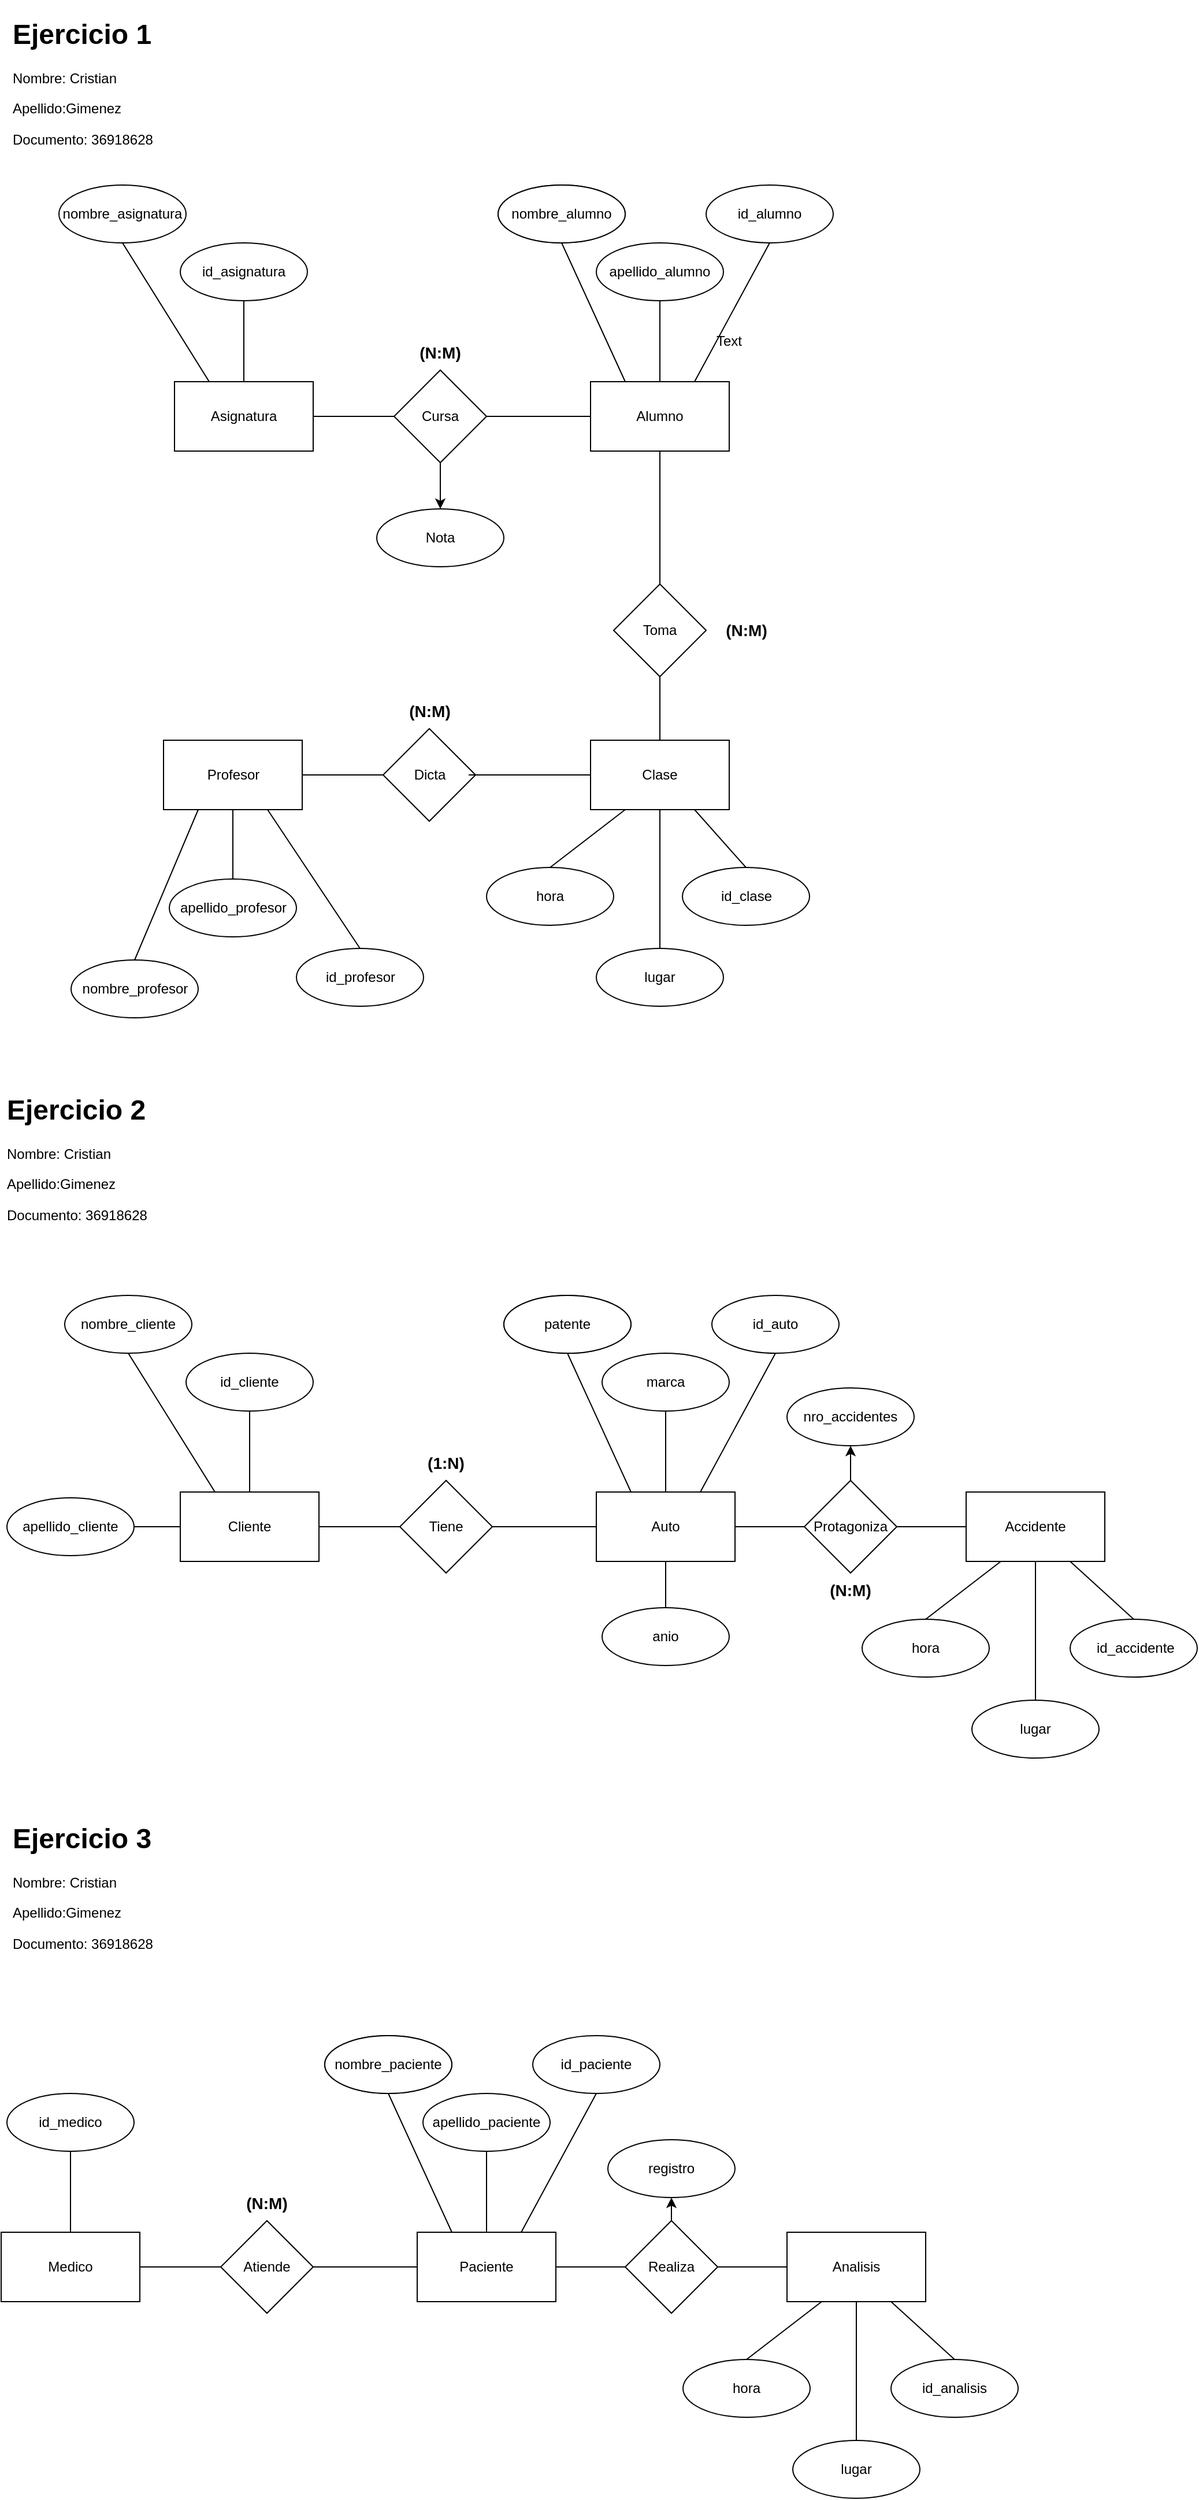 <mxfile version="21.1.4" type="github">
  <diagram name="Página-1" id="TJzIcAFvEYk6zx9Oy0v9">
    <mxGraphModel dx="1432" dy="1300" grid="1" gridSize="10" guides="1" tooltips="1" connect="1" arrows="1" fold="1" page="1" pageScale="1" pageWidth="827" pageHeight="1169" math="0" shadow="0">
      <root>
        <mxCell id="0" />
        <mxCell id="1" parent="0" />
        <mxCell id="DJL6w_0i-jA8CKH0Ls61-1" value="Profesor" style="rounded=0;whiteSpace=wrap;html=1;" vertex="1" parent="1">
          <mxGeometry x="140.5" y="640" width="120" height="60" as="geometry" />
        </mxCell>
        <mxCell id="DJL6w_0i-jA8CKH0Ls61-2" value="Asignatura" style="rounded=0;whiteSpace=wrap;html=1;" vertex="1" parent="1">
          <mxGeometry x="150" y="330" width="120" height="60" as="geometry" />
        </mxCell>
        <mxCell id="DJL6w_0i-jA8CKH0Ls61-3" value="Alumno" style="rounded=0;whiteSpace=wrap;html=1;" vertex="1" parent="1">
          <mxGeometry x="510" y="330" width="120" height="60" as="geometry" />
        </mxCell>
        <mxCell id="DJL6w_0i-jA8CKH0Ls61-5" value="Nota" style="ellipse;whiteSpace=wrap;html=1;" vertex="1" parent="1">
          <mxGeometry x="325" y="440" width="110" height="50" as="geometry" />
        </mxCell>
        <mxCell id="DJL6w_0i-jA8CKH0Ls61-6" value="Clase" style="rounded=0;whiteSpace=wrap;html=1;" vertex="1" parent="1">
          <mxGeometry x="510" y="640" width="120" height="60" as="geometry" />
        </mxCell>
        <mxCell id="DJL6w_0i-jA8CKH0Ls61-11" value="Dicta" style="rhombus;whiteSpace=wrap;html=1;" vertex="1" parent="1">
          <mxGeometry x="330.5" y="630" width="80" height="80" as="geometry" />
        </mxCell>
        <mxCell id="DJL6w_0i-jA8CKH0Ls61-13" value="hora" style="ellipse;whiteSpace=wrap;html=1;" vertex="1" parent="1">
          <mxGeometry x="420" y="750" width="110" height="50" as="geometry" />
        </mxCell>
        <mxCell id="DJL6w_0i-jA8CKH0Ls61-14" value="id_clase" style="ellipse;whiteSpace=wrap;html=1;" vertex="1" parent="1">
          <mxGeometry x="589.5" y="750" width="110" height="50" as="geometry" />
        </mxCell>
        <mxCell id="DJL6w_0i-jA8CKH0Ls61-15" value="lugar" style="ellipse;whiteSpace=wrap;html=1;" vertex="1" parent="1">
          <mxGeometry x="515" y="820" width="110" height="50" as="geometry" />
        </mxCell>
        <mxCell id="DJL6w_0i-jA8CKH0Ls61-17" value="" style="endArrow=none;html=1;rounded=0;entryX=0.25;entryY=1;entryDx=0;entryDy=0;exitX=0.5;exitY=0;exitDx=0;exitDy=0;" edge="1" parent="1" source="DJL6w_0i-jA8CKH0Ls61-13" target="DJL6w_0i-jA8CKH0Ls61-6">
          <mxGeometry width="50" height="50" relative="1" as="geometry">
            <mxPoint x="749.5" y="900.0" as="sourcePoint" />
            <mxPoint x="799.5" y="850" as="targetPoint" />
          </mxGeometry>
        </mxCell>
        <mxCell id="DJL6w_0i-jA8CKH0Ls61-18" value="" style="endArrow=none;html=1;rounded=0;entryX=0.75;entryY=1;entryDx=0;entryDy=0;exitX=0.5;exitY=0;exitDx=0;exitDy=0;" edge="1" parent="1" source="DJL6w_0i-jA8CKH0Ls61-14" target="DJL6w_0i-jA8CKH0Ls61-6">
          <mxGeometry width="50" height="50" relative="1" as="geometry">
            <mxPoint x="474.5" y="760" as="sourcePoint" />
            <mxPoint x="539.5" y="710" as="targetPoint" />
          </mxGeometry>
        </mxCell>
        <mxCell id="DJL6w_0i-jA8CKH0Ls61-19" value="" style="endArrow=none;html=1;rounded=0;entryX=0.5;entryY=1;entryDx=0;entryDy=0;" edge="1" parent="1" source="DJL6w_0i-jA8CKH0Ls61-15" target="DJL6w_0i-jA8CKH0Ls61-6">
          <mxGeometry width="50" height="50" relative="1" as="geometry">
            <mxPoint x="654.5" y="760" as="sourcePoint" />
            <mxPoint x="599.5" y="710" as="targetPoint" />
          </mxGeometry>
        </mxCell>
        <mxCell id="DJL6w_0i-jA8CKH0Ls61-23" value="id_asignatura" style="ellipse;whiteSpace=wrap;html=1;" vertex="1" parent="1">
          <mxGeometry x="155" y="210" width="110" height="50" as="geometry" />
        </mxCell>
        <mxCell id="DJL6w_0i-jA8CKH0Ls61-25" value="" style="endArrow=none;html=1;rounded=0;entryX=0.5;entryY=1;entryDx=0;entryDy=0;" edge="1" parent="1" source="DJL6w_0i-jA8CKH0Ls61-2" target="DJL6w_0i-jA8CKH0Ls61-23">
          <mxGeometry width="50" height="50" relative="1" as="geometry">
            <mxPoint x="400" y="800" as="sourcePoint" />
            <mxPoint x="450" y="750" as="targetPoint" />
          </mxGeometry>
        </mxCell>
        <mxCell id="DJL6w_0i-jA8CKH0Ls61-126" style="edgeStyle=orthogonalEdgeStyle;rounded=0;orthogonalLoop=1;jettySize=auto;html=1;exitX=0.5;exitY=1;exitDx=0;exitDy=0;" edge="1" parent="1" source="DJL6w_0i-jA8CKH0Ls61-30" target="DJL6w_0i-jA8CKH0Ls61-5">
          <mxGeometry relative="1" as="geometry" />
        </mxCell>
        <mxCell id="DJL6w_0i-jA8CKH0Ls61-30" value="Cursa" style="rhombus;whiteSpace=wrap;html=1;" vertex="1" parent="1">
          <mxGeometry x="340" y="320" width="80" height="80" as="geometry" />
        </mxCell>
        <mxCell id="DJL6w_0i-jA8CKH0Ls61-31" value="" style="endArrow=none;html=1;rounded=0;entryX=0;entryY=0.5;entryDx=0;entryDy=0;exitX=1;exitY=0.5;exitDx=0;exitDy=0;" edge="1" parent="1" target="DJL6w_0i-jA8CKH0Ls61-30" source="DJL6w_0i-jA8CKH0Ls61-2">
          <mxGeometry width="50" height="50" relative="1" as="geometry">
            <mxPoint x="380" y="445" as="sourcePoint" />
            <mxPoint x="330" y="485" as="targetPoint" />
          </mxGeometry>
        </mxCell>
        <mxCell id="DJL6w_0i-jA8CKH0Ls61-32" value="" style="endArrow=none;html=1;rounded=0;entryX=0;entryY=0.5;entryDx=0;entryDy=0;exitX=1;exitY=0.5;exitDx=0;exitDy=0;" edge="1" parent="1" source="DJL6w_0i-jA8CKH0Ls61-30" target="DJL6w_0i-jA8CKH0Ls61-3">
          <mxGeometry width="50" height="50" relative="1" as="geometry">
            <mxPoint x="390" y="455" as="sourcePoint" />
            <mxPoint x="380" y="275" as="targetPoint" />
          </mxGeometry>
        </mxCell>
        <mxCell id="DJL6w_0i-jA8CKH0Ls61-33" value="nombre_alumno" style="ellipse;whiteSpace=wrap;html=1;" vertex="1" parent="1">
          <mxGeometry x="430" y="160" width="110" height="50" as="geometry" />
        </mxCell>
        <mxCell id="DJL6w_0i-jA8CKH0Ls61-34" value="id_alumno" style="ellipse;whiteSpace=wrap;html=1;" vertex="1" parent="1">
          <mxGeometry x="610" y="160" width="110" height="50" as="geometry" />
        </mxCell>
        <mxCell id="DJL6w_0i-jA8CKH0Ls61-35" value="apellido_alumno" style="ellipse;whiteSpace=wrap;html=1;" vertex="1" parent="1">
          <mxGeometry x="515" y="210" width="110" height="50" as="geometry" />
        </mxCell>
        <mxCell id="DJL6w_0i-jA8CKH0Ls61-36" value="" style="endArrow=none;html=1;rounded=0;entryX=0.25;entryY=0;entryDx=0;entryDy=0;exitX=0.5;exitY=1;exitDx=0;exitDy=0;" edge="1" parent="1" source="DJL6w_0i-jA8CKH0Ls61-33" target="DJL6w_0i-jA8CKH0Ls61-3">
          <mxGeometry width="50" height="50" relative="1" as="geometry">
            <mxPoint x="820" y="260" as="sourcePoint" />
            <mxPoint x="600" y="60" as="targetPoint" />
          </mxGeometry>
        </mxCell>
        <mxCell id="DJL6w_0i-jA8CKH0Ls61-37" value="" style="endArrow=none;html=1;rounded=0;entryX=0.75;entryY=0;entryDx=0;entryDy=0;exitX=0.5;exitY=1;exitDx=0;exitDy=0;" edge="1" parent="1" source="DJL6w_0i-jA8CKH0Ls61-34" target="DJL6w_0i-jA8CKH0Ls61-3">
          <mxGeometry width="50" height="50" relative="1" as="geometry">
            <mxPoint x="545" y="120" as="sourcePoint" />
            <mxPoint x="660" y="60" as="targetPoint" />
          </mxGeometry>
        </mxCell>
        <mxCell id="DJL6w_0i-jA8CKH0Ls61-38" value="" style="endArrow=none;html=1;rounded=0;entryX=0.5;entryY=0;entryDx=0;entryDy=0;exitX=0.5;exitY=1;exitDx=0;exitDy=0;" edge="1" parent="1" source="DJL6w_0i-jA8CKH0Ls61-35" target="DJL6w_0i-jA8CKH0Ls61-3">
          <mxGeometry width="50" height="50" relative="1" as="geometry">
            <mxPoint x="725" y="120" as="sourcePoint" />
            <mxPoint x="630" y="60" as="targetPoint" />
          </mxGeometry>
        </mxCell>
        <mxCell id="DJL6w_0i-jA8CKH0Ls61-39" value="nombre_profesor" style="ellipse;whiteSpace=wrap;html=1;" vertex="1" parent="1">
          <mxGeometry x="60.5" y="830" width="110" height="50" as="geometry" />
        </mxCell>
        <mxCell id="DJL6w_0i-jA8CKH0Ls61-40" value="id_profesor" style="ellipse;whiteSpace=wrap;html=1;" vertex="1" parent="1">
          <mxGeometry x="255.5" y="820" width="110" height="50" as="geometry" />
        </mxCell>
        <mxCell id="DJL6w_0i-jA8CKH0Ls61-41" value="apellido_profesor" style="ellipse;whiteSpace=wrap;html=1;" vertex="1" parent="1">
          <mxGeometry x="145.5" y="760" width="110" height="50" as="geometry" />
        </mxCell>
        <mxCell id="DJL6w_0i-jA8CKH0Ls61-42" value="" style="endArrow=none;html=1;rounded=0;entryX=0.25;entryY=1;entryDx=0;entryDy=0;exitX=0.5;exitY=0;exitDx=0;exitDy=0;" edge="1" parent="1" source="DJL6w_0i-jA8CKH0Ls61-39" target="DJL6w_0i-jA8CKH0Ls61-1">
          <mxGeometry width="50" height="50" relative="1" as="geometry">
            <mxPoint x="455.5" y="850" as="sourcePoint" />
            <mxPoint x="175.5" y="920.0" as="targetPoint" />
          </mxGeometry>
        </mxCell>
        <mxCell id="DJL6w_0i-jA8CKH0Ls61-43" value="" style="endArrow=none;html=1;rounded=0;entryX=0.75;entryY=1;entryDx=0;entryDy=0;exitX=0.5;exitY=0;exitDx=0;exitDy=0;" edge="1" parent="1" source="DJL6w_0i-jA8CKH0Ls61-40" target="DJL6w_0i-jA8CKH0Ls61-1">
          <mxGeometry width="50" height="50" relative="1" as="geometry">
            <mxPoint x="295.5" y="830" as="sourcePoint" />
            <mxPoint x="235.5" y="920.0" as="targetPoint" />
          </mxGeometry>
        </mxCell>
        <mxCell id="DJL6w_0i-jA8CKH0Ls61-44" value="" style="endArrow=none;html=1;rounded=0;entryX=0.5;entryY=1;entryDx=0;entryDy=0;exitX=0.5;exitY=0;exitDx=0;exitDy=0;" edge="1" parent="1" source="DJL6w_0i-jA8CKH0Ls61-41" target="DJL6w_0i-jA8CKH0Ls61-1">
          <mxGeometry width="50" height="50" relative="1" as="geometry">
            <mxPoint x="205.5" y="780" as="sourcePoint" />
            <mxPoint x="205.5" y="920.0" as="targetPoint" />
          </mxGeometry>
        </mxCell>
        <mxCell id="DJL6w_0i-jA8CKH0Ls61-45" value="nombre_alumno" style="ellipse;whiteSpace=wrap;html=1;" vertex="1" parent="1">
          <mxGeometry x="430" y="160" width="110" height="50" as="geometry" />
        </mxCell>
        <mxCell id="DJL6w_0i-jA8CKH0Ls61-46" value="" style="endArrow=none;html=1;rounded=0;entryX=0.25;entryY=0;entryDx=0;entryDy=0;exitX=0.5;exitY=1;exitDx=0;exitDy=0;" edge="1" parent="1" target="DJL6w_0i-jA8CKH0Ls61-2">
          <mxGeometry width="50" height="50" relative="1" as="geometry">
            <mxPoint x="105" y="210" as="sourcePoint" />
            <mxPoint x="170" y="330" as="targetPoint" />
          </mxGeometry>
        </mxCell>
        <mxCell id="DJL6w_0i-jA8CKH0Ls61-47" value="nombre_asignatura" style="ellipse;whiteSpace=wrap;html=1;" vertex="1" parent="1">
          <mxGeometry x="50" y="160" width="110" height="50" as="geometry" />
        </mxCell>
        <mxCell id="DJL6w_0i-jA8CKH0Ls61-48" value="Toma" style="rhombus;whiteSpace=wrap;html=1;" vertex="1" parent="1">
          <mxGeometry x="530" y="505" width="80" height="80" as="geometry" />
        </mxCell>
        <mxCell id="DJL6w_0i-jA8CKH0Ls61-54" value="Cliente" style="rounded=0;whiteSpace=wrap;html=1;" vertex="1" parent="1">
          <mxGeometry x="155" y="1290" width="120" height="60" as="geometry" />
        </mxCell>
        <mxCell id="DJL6w_0i-jA8CKH0Ls61-55" value="Auto" style="rounded=0;whiteSpace=wrap;html=1;" vertex="1" parent="1">
          <mxGeometry x="515" y="1290" width="120" height="60" as="geometry" />
        </mxCell>
        <mxCell id="DJL6w_0i-jA8CKH0Ls61-58" value="Accidente" style="rounded=0;whiteSpace=wrap;html=1;" vertex="1" parent="1">
          <mxGeometry x="835" y="1290" width="120" height="60" as="geometry" />
        </mxCell>
        <mxCell id="DJL6w_0i-jA8CKH0Ls61-60" value="hora" style="ellipse;whiteSpace=wrap;html=1;" vertex="1" parent="1">
          <mxGeometry x="745" y="1400" width="110" height="50" as="geometry" />
        </mxCell>
        <mxCell id="DJL6w_0i-jA8CKH0Ls61-61" value="&amp;nbsp;id_accidente" style="ellipse;whiteSpace=wrap;html=1;" vertex="1" parent="1">
          <mxGeometry x="925" y="1400" width="110" height="50" as="geometry" />
        </mxCell>
        <mxCell id="DJL6w_0i-jA8CKH0Ls61-62" value="lugar" style="ellipse;whiteSpace=wrap;html=1;" vertex="1" parent="1">
          <mxGeometry x="840" y="1470" width="110" height="50" as="geometry" />
        </mxCell>
        <mxCell id="DJL6w_0i-jA8CKH0Ls61-63" value="" style="endArrow=none;html=1;rounded=0;entryX=0.25;entryY=1;entryDx=0;entryDy=0;exitX=0.5;exitY=0;exitDx=0;exitDy=0;" edge="1" parent="1" source="DJL6w_0i-jA8CKH0Ls61-60" target="DJL6w_0i-jA8CKH0Ls61-58">
          <mxGeometry width="50" height="50" relative="1" as="geometry">
            <mxPoint x="1085" y="1550" as="sourcePoint" />
            <mxPoint x="1135" y="1500" as="targetPoint" />
          </mxGeometry>
        </mxCell>
        <mxCell id="DJL6w_0i-jA8CKH0Ls61-64" value="" style="endArrow=none;html=1;rounded=0;entryX=0.75;entryY=1;entryDx=0;entryDy=0;exitX=0.5;exitY=0;exitDx=0;exitDy=0;" edge="1" parent="1" source="DJL6w_0i-jA8CKH0Ls61-61" target="DJL6w_0i-jA8CKH0Ls61-58">
          <mxGeometry width="50" height="50" relative="1" as="geometry">
            <mxPoint x="810" y="1410" as="sourcePoint" />
            <mxPoint x="875" y="1360" as="targetPoint" />
          </mxGeometry>
        </mxCell>
        <mxCell id="DJL6w_0i-jA8CKH0Ls61-65" value="" style="endArrow=none;html=1;rounded=0;entryX=0.5;entryY=1;entryDx=0;entryDy=0;" edge="1" parent="1" source="DJL6w_0i-jA8CKH0Ls61-62" target="DJL6w_0i-jA8CKH0Ls61-58">
          <mxGeometry width="50" height="50" relative="1" as="geometry">
            <mxPoint x="990" y="1410" as="sourcePoint" />
            <mxPoint x="935" y="1360" as="targetPoint" />
          </mxGeometry>
        </mxCell>
        <mxCell id="DJL6w_0i-jA8CKH0Ls61-66" value="id_cliente" style="ellipse;whiteSpace=wrap;html=1;" vertex="1" parent="1">
          <mxGeometry x="160" y="1170" width="110" height="50" as="geometry" />
        </mxCell>
        <mxCell id="DJL6w_0i-jA8CKH0Ls61-67" value="" style="endArrow=none;html=1;rounded=0;entryX=0.5;entryY=1;entryDx=0;entryDy=0;" edge="1" parent="1" source="DJL6w_0i-jA8CKH0Ls61-54" target="DJL6w_0i-jA8CKH0Ls61-66">
          <mxGeometry width="50" height="50" relative="1" as="geometry">
            <mxPoint x="405" y="1760" as="sourcePoint" />
            <mxPoint x="455" y="1710" as="targetPoint" />
          </mxGeometry>
        </mxCell>
        <mxCell id="DJL6w_0i-jA8CKH0Ls61-70" value="Tiene" style="rhombus;whiteSpace=wrap;html=1;" vertex="1" parent="1">
          <mxGeometry x="345" y="1280" width="80" height="80" as="geometry" />
        </mxCell>
        <mxCell id="DJL6w_0i-jA8CKH0Ls61-71" value="" style="endArrow=none;html=1;rounded=0;entryX=0;entryY=0.5;entryDx=0;entryDy=0;exitX=1;exitY=0.5;exitDx=0;exitDy=0;" edge="1" parent="1" source="DJL6w_0i-jA8CKH0Ls61-54" target="DJL6w_0i-jA8CKH0Ls61-70">
          <mxGeometry width="50" height="50" relative="1" as="geometry">
            <mxPoint x="385" y="1405" as="sourcePoint" />
            <mxPoint x="335" y="1445" as="targetPoint" />
          </mxGeometry>
        </mxCell>
        <mxCell id="DJL6w_0i-jA8CKH0Ls61-72" value="" style="endArrow=none;html=1;rounded=0;entryX=0;entryY=0.5;entryDx=0;entryDy=0;exitX=1;exitY=0.5;exitDx=0;exitDy=0;" edge="1" parent="1" source="DJL6w_0i-jA8CKH0Ls61-70" target="DJL6w_0i-jA8CKH0Ls61-55">
          <mxGeometry width="50" height="50" relative="1" as="geometry">
            <mxPoint x="395" y="1415" as="sourcePoint" />
            <mxPoint x="385" y="1235" as="targetPoint" />
          </mxGeometry>
        </mxCell>
        <mxCell id="DJL6w_0i-jA8CKH0Ls61-73" value="nombre_alumno" style="ellipse;whiteSpace=wrap;html=1;" vertex="1" parent="1">
          <mxGeometry x="435" y="1120" width="110" height="50" as="geometry" />
        </mxCell>
        <mxCell id="DJL6w_0i-jA8CKH0Ls61-74" value="id_auto" style="ellipse;whiteSpace=wrap;html=1;" vertex="1" parent="1">
          <mxGeometry x="615" y="1120" width="110" height="50" as="geometry" />
        </mxCell>
        <mxCell id="DJL6w_0i-jA8CKH0Ls61-75" value="marca" style="ellipse;whiteSpace=wrap;html=1;" vertex="1" parent="1">
          <mxGeometry x="520" y="1170" width="110" height="50" as="geometry" />
        </mxCell>
        <mxCell id="DJL6w_0i-jA8CKH0Ls61-76" value="" style="endArrow=none;html=1;rounded=0;entryX=0.25;entryY=0;entryDx=0;entryDy=0;exitX=0.5;exitY=1;exitDx=0;exitDy=0;" edge="1" parent="1" source="DJL6w_0i-jA8CKH0Ls61-73" target="DJL6w_0i-jA8CKH0Ls61-55">
          <mxGeometry width="50" height="50" relative="1" as="geometry">
            <mxPoint x="825" y="1220" as="sourcePoint" />
            <mxPoint x="605" y="1020" as="targetPoint" />
          </mxGeometry>
        </mxCell>
        <mxCell id="DJL6w_0i-jA8CKH0Ls61-77" value="" style="endArrow=none;html=1;rounded=0;entryX=0.75;entryY=0;entryDx=0;entryDy=0;exitX=0.5;exitY=1;exitDx=0;exitDy=0;" edge="1" parent="1" source="DJL6w_0i-jA8CKH0Ls61-74" target="DJL6w_0i-jA8CKH0Ls61-55">
          <mxGeometry width="50" height="50" relative="1" as="geometry">
            <mxPoint x="550" y="1080" as="sourcePoint" />
            <mxPoint x="665" y="1020" as="targetPoint" />
          </mxGeometry>
        </mxCell>
        <mxCell id="DJL6w_0i-jA8CKH0Ls61-78" value="" style="endArrow=none;html=1;rounded=0;entryX=0.5;entryY=0;entryDx=0;entryDy=0;exitX=0.5;exitY=1;exitDx=0;exitDy=0;" edge="1" parent="1" source="DJL6w_0i-jA8CKH0Ls61-75" target="DJL6w_0i-jA8CKH0Ls61-55">
          <mxGeometry width="50" height="50" relative="1" as="geometry">
            <mxPoint x="730" y="1080" as="sourcePoint" />
            <mxPoint x="635" y="1020" as="targetPoint" />
          </mxGeometry>
        </mxCell>
        <mxCell id="DJL6w_0i-jA8CKH0Ls61-84" value="patente" style="ellipse;whiteSpace=wrap;html=1;" vertex="1" parent="1">
          <mxGeometry x="435" y="1120" width="110" height="50" as="geometry" />
        </mxCell>
        <mxCell id="DJL6w_0i-jA8CKH0Ls61-85" value="" style="endArrow=none;html=1;rounded=0;entryX=0.25;entryY=0;entryDx=0;entryDy=0;exitX=0.5;exitY=1;exitDx=0;exitDy=0;" edge="1" parent="1" target="DJL6w_0i-jA8CKH0Ls61-54">
          <mxGeometry width="50" height="50" relative="1" as="geometry">
            <mxPoint x="110" y="1170" as="sourcePoint" />
            <mxPoint x="175" y="1290" as="targetPoint" />
          </mxGeometry>
        </mxCell>
        <mxCell id="DJL6w_0i-jA8CKH0Ls61-86" value="nombre_cliente" style="ellipse;whiteSpace=wrap;html=1;" vertex="1" parent="1">
          <mxGeometry x="55" y="1120" width="110" height="50" as="geometry" />
        </mxCell>
        <mxCell id="DJL6w_0i-jA8CKH0Ls61-130" style="edgeStyle=orthogonalEdgeStyle;rounded=0;orthogonalLoop=1;jettySize=auto;html=1;exitX=0.5;exitY=0;exitDx=0;exitDy=0;entryX=0.5;entryY=1;entryDx=0;entryDy=0;" edge="1" parent="1" source="DJL6w_0i-jA8CKH0Ls61-87" target="DJL6w_0i-jA8CKH0Ls61-127">
          <mxGeometry relative="1" as="geometry" />
        </mxCell>
        <mxCell id="DJL6w_0i-jA8CKH0Ls61-87" value="Protagoniza" style="rhombus;whiteSpace=wrap;html=1;" vertex="1" parent="1">
          <mxGeometry x="695" y="1280" width="80" height="80" as="geometry" />
        </mxCell>
        <mxCell id="DJL6w_0i-jA8CKH0Ls61-88" value="" style="endArrow=none;html=1;rounded=0;entryX=0;entryY=0.5;entryDx=0;entryDy=0;exitX=1;exitY=0.5;exitDx=0;exitDy=0;" edge="1" parent="1" source="DJL6w_0i-jA8CKH0Ls61-55" target="DJL6w_0i-jA8CKH0Ls61-87">
          <mxGeometry width="50" height="50" relative="1" as="geometry">
            <mxPoint x="220.74" y="1350" as="sourcePoint" />
            <mxPoint x="45" y="1360.42" as="targetPoint" />
          </mxGeometry>
        </mxCell>
        <mxCell id="DJL6w_0i-jA8CKH0Ls61-89" value="" style="endArrow=none;html=1;rounded=0;entryX=1;entryY=0.5;entryDx=0;entryDy=0;exitX=0;exitY=0.5;exitDx=0;exitDy=0;" edge="1" parent="1" source="DJL6w_0i-jA8CKH0Ls61-58" target="DJL6w_0i-jA8CKH0Ls61-87">
          <mxGeometry width="50" height="50" relative="1" as="geometry">
            <mxPoint x="1185" y="1510" as="sourcePoint" />
            <mxPoint x="845.0" y="1370.42" as="targetPoint" />
          </mxGeometry>
        </mxCell>
        <mxCell id="DJL6w_0i-jA8CKH0Ls61-91" value="Medico" style="rounded=0;whiteSpace=wrap;html=1;" vertex="1" parent="1">
          <mxGeometry y="1930" width="120" height="60" as="geometry" />
        </mxCell>
        <mxCell id="DJL6w_0i-jA8CKH0Ls61-92" value="Paciente" style="rounded=0;whiteSpace=wrap;html=1;" vertex="1" parent="1">
          <mxGeometry x="360" y="1930" width="120" height="60" as="geometry" />
        </mxCell>
        <mxCell id="DJL6w_0i-jA8CKH0Ls61-95" value="Analisis" style="rounded=0;whiteSpace=wrap;html=1;" vertex="1" parent="1">
          <mxGeometry x="680" y="1930" width="120" height="60" as="geometry" />
        </mxCell>
        <mxCell id="DJL6w_0i-jA8CKH0Ls61-97" value="hora" style="ellipse;whiteSpace=wrap;html=1;" vertex="1" parent="1">
          <mxGeometry x="590" y="2040" width="110" height="50" as="geometry" />
        </mxCell>
        <mxCell id="DJL6w_0i-jA8CKH0Ls61-98" value="id_analisis" style="ellipse;whiteSpace=wrap;html=1;" vertex="1" parent="1">
          <mxGeometry x="770" y="2040" width="110" height="50" as="geometry" />
        </mxCell>
        <mxCell id="DJL6w_0i-jA8CKH0Ls61-99" value="lugar" style="ellipse;whiteSpace=wrap;html=1;" vertex="1" parent="1">
          <mxGeometry x="685" y="2110" width="110" height="50" as="geometry" />
        </mxCell>
        <mxCell id="DJL6w_0i-jA8CKH0Ls61-100" value="" style="endArrow=none;html=1;rounded=0;entryX=0.25;entryY=1;entryDx=0;entryDy=0;exitX=0.5;exitY=0;exitDx=0;exitDy=0;" edge="1" parent="1" source="DJL6w_0i-jA8CKH0Ls61-97" target="DJL6w_0i-jA8CKH0Ls61-95">
          <mxGeometry width="50" height="50" relative="1" as="geometry">
            <mxPoint x="930" y="2190" as="sourcePoint" />
            <mxPoint x="980" y="2140" as="targetPoint" />
          </mxGeometry>
        </mxCell>
        <mxCell id="DJL6w_0i-jA8CKH0Ls61-101" value="" style="endArrow=none;html=1;rounded=0;entryX=0.75;entryY=1;entryDx=0;entryDy=0;exitX=0.5;exitY=0;exitDx=0;exitDy=0;" edge="1" parent="1" source="DJL6w_0i-jA8CKH0Ls61-98" target="DJL6w_0i-jA8CKH0Ls61-95">
          <mxGeometry width="50" height="50" relative="1" as="geometry">
            <mxPoint x="655" y="2050" as="sourcePoint" />
            <mxPoint x="720" y="2000" as="targetPoint" />
          </mxGeometry>
        </mxCell>
        <mxCell id="DJL6w_0i-jA8CKH0Ls61-102" value="" style="endArrow=none;html=1;rounded=0;entryX=0.5;entryY=1;entryDx=0;entryDy=0;" edge="1" parent="1" source="DJL6w_0i-jA8CKH0Ls61-99" target="DJL6w_0i-jA8CKH0Ls61-95">
          <mxGeometry width="50" height="50" relative="1" as="geometry">
            <mxPoint x="835" y="2050" as="sourcePoint" />
            <mxPoint x="780" y="2000" as="targetPoint" />
          </mxGeometry>
        </mxCell>
        <mxCell id="DJL6w_0i-jA8CKH0Ls61-103" value="id_medico" style="ellipse;whiteSpace=wrap;html=1;" vertex="1" parent="1">
          <mxGeometry x="5" y="1810" width="110" height="50" as="geometry" />
        </mxCell>
        <mxCell id="DJL6w_0i-jA8CKH0Ls61-104" value="" style="endArrow=none;html=1;rounded=0;entryX=0.5;entryY=1;entryDx=0;entryDy=0;" edge="1" parent="1" source="DJL6w_0i-jA8CKH0Ls61-91" target="DJL6w_0i-jA8CKH0Ls61-103">
          <mxGeometry width="50" height="50" relative="1" as="geometry">
            <mxPoint x="250" y="2400" as="sourcePoint" />
            <mxPoint x="300" y="2350" as="targetPoint" />
          </mxGeometry>
        </mxCell>
        <mxCell id="DJL6w_0i-jA8CKH0Ls61-107" value="Atiende" style="rhombus;whiteSpace=wrap;html=1;" vertex="1" parent="1">
          <mxGeometry x="190" y="1920" width="80" height="80" as="geometry" />
        </mxCell>
        <mxCell id="DJL6w_0i-jA8CKH0Ls61-108" value="" style="endArrow=none;html=1;rounded=0;entryX=0;entryY=0.5;entryDx=0;entryDy=0;exitX=1;exitY=0.5;exitDx=0;exitDy=0;" edge="1" parent="1" source="DJL6w_0i-jA8CKH0Ls61-91" target="DJL6w_0i-jA8CKH0Ls61-107">
          <mxGeometry width="50" height="50" relative="1" as="geometry">
            <mxPoint x="230" y="2045" as="sourcePoint" />
            <mxPoint x="180" y="2085" as="targetPoint" />
          </mxGeometry>
        </mxCell>
        <mxCell id="DJL6w_0i-jA8CKH0Ls61-109" value="" style="endArrow=none;html=1;rounded=0;entryX=0;entryY=0.5;entryDx=0;entryDy=0;exitX=1;exitY=0.5;exitDx=0;exitDy=0;" edge="1" parent="1" source="DJL6w_0i-jA8CKH0Ls61-107" target="DJL6w_0i-jA8CKH0Ls61-92">
          <mxGeometry width="50" height="50" relative="1" as="geometry">
            <mxPoint x="240" y="2055" as="sourcePoint" />
            <mxPoint x="230" y="1875" as="targetPoint" />
          </mxGeometry>
        </mxCell>
        <mxCell id="DJL6w_0i-jA8CKH0Ls61-110" value="nombre_alumno" style="ellipse;whiteSpace=wrap;html=1;" vertex="1" parent="1">
          <mxGeometry x="280" y="1760" width="110" height="50" as="geometry" />
        </mxCell>
        <mxCell id="DJL6w_0i-jA8CKH0Ls61-111" value="id_paciente" style="ellipse;whiteSpace=wrap;html=1;" vertex="1" parent="1">
          <mxGeometry x="460" y="1760" width="110" height="50" as="geometry" />
        </mxCell>
        <mxCell id="DJL6w_0i-jA8CKH0Ls61-112" value="apellido_paciente" style="ellipse;whiteSpace=wrap;html=1;" vertex="1" parent="1">
          <mxGeometry x="365" y="1810" width="110" height="50" as="geometry" />
        </mxCell>
        <mxCell id="DJL6w_0i-jA8CKH0Ls61-113" value="" style="endArrow=none;html=1;rounded=0;entryX=0.25;entryY=0;entryDx=0;entryDy=0;exitX=0.5;exitY=1;exitDx=0;exitDy=0;" edge="1" parent="1" source="DJL6w_0i-jA8CKH0Ls61-110" target="DJL6w_0i-jA8CKH0Ls61-92">
          <mxGeometry width="50" height="50" relative="1" as="geometry">
            <mxPoint x="670" y="1860" as="sourcePoint" />
            <mxPoint x="450" y="1660" as="targetPoint" />
          </mxGeometry>
        </mxCell>
        <mxCell id="DJL6w_0i-jA8CKH0Ls61-114" value="" style="endArrow=none;html=1;rounded=0;entryX=0.75;entryY=0;entryDx=0;entryDy=0;exitX=0.5;exitY=1;exitDx=0;exitDy=0;" edge="1" parent="1" source="DJL6w_0i-jA8CKH0Ls61-111" target="DJL6w_0i-jA8CKH0Ls61-92">
          <mxGeometry width="50" height="50" relative="1" as="geometry">
            <mxPoint x="395" y="1720" as="sourcePoint" />
            <mxPoint x="510" y="1660" as="targetPoint" />
          </mxGeometry>
        </mxCell>
        <mxCell id="DJL6w_0i-jA8CKH0Ls61-115" value="" style="endArrow=none;html=1;rounded=0;entryX=0.5;entryY=0;entryDx=0;entryDy=0;exitX=0.5;exitY=1;exitDx=0;exitDy=0;" edge="1" parent="1" source="DJL6w_0i-jA8CKH0Ls61-112" target="DJL6w_0i-jA8CKH0Ls61-92">
          <mxGeometry width="50" height="50" relative="1" as="geometry">
            <mxPoint x="575" y="1720" as="sourcePoint" />
            <mxPoint x="480" y="1660" as="targetPoint" />
          </mxGeometry>
        </mxCell>
        <mxCell id="DJL6w_0i-jA8CKH0Ls61-121" value="nombre_paciente" style="ellipse;whiteSpace=wrap;html=1;" vertex="1" parent="1">
          <mxGeometry x="280" y="1760" width="110" height="50" as="geometry" />
        </mxCell>
        <mxCell id="DJL6w_0i-jA8CKH0Ls61-123" value="Realiza" style="rhombus;whiteSpace=wrap;html=1;" vertex="1" parent="1">
          <mxGeometry x="540" y="1920" width="80" height="80" as="geometry" />
        </mxCell>
        <mxCell id="DJL6w_0i-jA8CKH0Ls61-124" value="" style="endArrow=none;html=1;rounded=0;entryX=0;entryY=0.5;entryDx=0;entryDy=0;exitX=1;exitY=0.5;exitDx=0;exitDy=0;" edge="1" parent="1" source="DJL6w_0i-jA8CKH0Ls61-92" target="DJL6w_0i-jA8CKH0Ls61-123">
          <mxGeometry width="50" height="50" relative="1" as="geometry">
            <mxPoint x="65.74" y="1990" as="sourcePoint" />
            <mxPoint x="-110" y="2000.42" as="targetPoint" />
          </mxGeometry>
        </mxCell>
        <mxCell id="DJL6w_0i-jA8CKH0Ls61-125" value="" style="endArrow=none;html=1;rounded=0;entryX=1;entryY=0.5;entryDx=0;entryDy=0;exitX=0;exitY=0.5;exitDx=0;exitDy=0;" edge="1" parent="1" source="DJL6w_0i-jA8CKH0Ls61-95" target="DJL6w_0i-jA8CKH0Ls61-123">
          <mxGeometry width="50" height="50" relative="1" as="geometry">
            <mxPoint x="1030" y="2150" as="sourcePoint" />
            <mxPoint x="690.0" y="2010.42" as="targetPoint" />
          </mxGeometry>
        </mxCell>
        <mxCell id="DJL6w_0i-jA8CKH0Ls61-127" value="nro_accidentes" style="ellipse;whiteSpace=wrap;html=1;" vertex="1" parent="1">
          <mxGeometry x="680" y="1200" width="110" height="50" as="geometry" />
        </mxCell>
        <mxCell id="DJL6w_0i-jA8CKH0Ls61-132" value="&lt;font style=&quot;font-size: 14px;&quot;&gt;&lt;b&gt;(N:M)&lt;/b&gt;&lt;/font&gt;" style="text;html=1;strokeColor=none;fillColor=none;align=center;verticalAlign=middle;whiteSpace=wrap;rounded=0;" vertex="1" parent="1">
          <mxGeometry x="350" y="290" width="60" height="30" as="geometry" />
        </mxCell>
        <mxCell id="DJL6w_0i-jA8CKH0Ls61-134" value="&lt;font style=&quot;font-size: 14px;&quot;&gt;&lt;b&gt;(N:M)&lt;/b&gt;&lt;/font&gt;" style="text;html=1;strokeColor=none;fillColor=none;align=center;verticalAlign=middle;whiteSpace=wrap;rounded=0;" vertex="1" parent="1">
          <mxGeometry x="615" y="530" width="60" height="30" as="geometry" />
        </mxCell>
        <mxCell id="DJL6w_0i-jA8CKH0Ls61-135" value="&lt;font style=&quot;font-size: 14px;&quot;&gt;&lt;b&gt;(N:M)&lt;/b&gt;&lt;/font&gt;" style="text;html=1;strokeColor=none;fillColor=none;align=center;verticalAlign=middle;whiteSpace=wrap;rounded=0;" vertex="1" parent="1">
          <mxGeometry x="340.5" y="600" width="60" height="30" as="geometry" />
        </mxCell>
        <mxCell id="DJL6w_0i-jA8CKH0Ls61-136" value="" style="endArrow=none;html=1;rounded=0;exitX=1;exitY=0.5;exitDx=0;exitDy=0;entryX=0;entryY=0.5;entryDx=0;entryDy=0;" edge="1" parent="1" source="DJL6w_0i-jA8CKH0Ls61-1" target="DJL6w_0i-jA8CKH0Ls61-11">
          <mxGeometry width="50" height="50" relative="1" as="geometry">
            <mxPoint x="630.5" y="430" as="sourcePoint" />
            <mxPoint x="680.5" y="380" as="targetPoint" />
          </mxGeometry>
        </mxCell>
        <mxCell id="DJL6w_0i-jA8CKH0Ls61-137" value="" style="endArrow=none;html=1;rounded=0;exitX=1;exitY=0.5;exitDx=0;exitDy=0;entryX=0;entryY=0.5;entryDx=0;entryDy=0;" edge="1" parent="1" target="DJL6w_0i-jA8CKH0Ls61-6">
          <mxGeometry width="50" height="50" relative="1" as="geometry">
            <mxPoint x="404.5" y="670" as="sourcePoint" />
            <mxPoint x="334.5" y="680" as="targetPoint" />
          </mxGeometry>
        </mxCell>
        <mxCell id="DJL6w_0i-jA8CKH0Ls61-138" value="" style="endArrow=none;html=1;rounded=0;exitX=0.5;exitY=0;exitDx=0;exitDy=0;entryX=0.5;entryY=1;entryDx=0;entryDy=0;" edge="1" parent="1" source="DJL6w_0i-jA8CKH0Ls61-6" target="DJL6w_0i-jA8CKH0Ls61-48">
          <mxGeometry width="50" height="50" relative="1" as="geometry">
            <mxPoint x="290" y="730" as="sourcePoint" />
            <mxPoint x="360" y="730" as="targetPoint" />
          </mxGeometry>
        </mxCell>
        <mxCell id="DJL6w_0i-jA8CKH0Ls61-139" value="" style="endArrow=none;html=1;rounded=0;exitX=0.5;exitY=0;exitDx=0;exitDy=0;entryX=0.5;entryY=1;entryDx=0;entryDy=0;" edge="1" parent="1" source="DJL6w_0i-jA8CKH0Ls61-48" target="DJL6w_0i-jA8CKH0Ls61-3">
          <mxGeometry width="50" height="50" relative="1" as="geometry">
            <mxPoint x="300" y="740" as="sourcePoint" />
            <mxPoint x="370" y="740" as="targetPoint" />
          </mxGeometry>
        </mxCell>
        <mxCell id="DJL6w_0i-jA8CKH0Ls61-140" value="apellido_cliente" style="ellipse;whiteSpace=wrap;html=1;" vertex="1" parent="1">
          <mxGeometry x="5" y="1295" width="110" height="50" as="geometry" />
        </mxCell>
        <mxCell id="DJL6w_0i-jA8CKH0Ls61-141" value="" style="endArrow=none;html=1;rounded=0;entryX=1;entryY=0.5;entryDx=0;entryDy=0;exitX=0;exitY=0.5;exitDx=0;exitDy=0;" edge="1" parent="1" source="DJL6w_0i-jA8CKH0Ls61-54" target="DJL6w_0i-jA8CKH0Ls61-140">
          <mxGeometry width="50" height="50" relative="1" as="geometry">
            <mxPoint x="225" y="1300" as="sourcePoint" />
            <mxPoint x="225" y="1230" as="targetPoint" />
          </mxGeometry>
        </mxCell>
        <mxCell id="DJL6w_0i-jA8CKH0Ls61-142" value="anio" style="ellipse;whiteSpace=wrap;html=1;" vertex="1" parent="1">
          <mxGeometry x="520" y="1390" width="110" height="50" as="geometry" />
        </mxCell>
        <mxCell id="DJL6w_0i-jA8CKH0Ls61-143" value="" style="endArrow=none;html=1;rounded=0;entryX=0.5;entryY=1;entryDx=0;entryDy=0;exitX=0.5;exitY=0;exitDx=0;exitDy=0;" edge="1" parent="1" source="DJL6w_0i-jA8CKH0Ls61-142" target="DJL6w_0i-jA8CKH0Ls61-55">
          <mxGeometry width="50" height="50" relative="1" as="geometry">
            <mxPoint x="615" y="1440" as="sourcePoint" />
            <mxPoint x="665" y="1390" as="targetPoint" />
          </mxGeometry>
        </mxCell>
        <mxCell id="DJL6w_0i-jA8CKH0Ls61-145" value="&lt;font style=&quot;font-size: 14px;&quot;&gt;&lt;b&gt;(1:N)&lt;/b&gt;&lt;/font&gt;" style="text;html=1;strokeColor=none;fillColor=none;align=center;verticalAlign=middle;whiteSpace=wrap;rounded=0;" vertex="1" parent="1">
          <mxGeometry x="355" y="1250" width="60" height="30" as="geometry" />
        </mxCell>
        <mxCell id="DJL6w_0i-jA8CKH0Ls61-146" value="&lt;font style=&quot;font-size: 14px;&quot;&gt;&lt;b&gt;(N:M)&lt;/b&gt;&lt;/font&gt;" style="text;html=1;strokeColor=none;fillColor=none;align=center;verticalAlign=middle;whiteSpace=wrap;rounded=0;" vertex="1" parent="1">
          <mxGeometry x="705" y="1360" width="60" height="30" as="geometry" />
        </mxCell>
        <mxCell id="DJL6w_0i-jA8CKH0Ls61-147" style="edgeStyle=orthogonalEdgeStyle;rounded=0;orthogonalLoop=1;jettySize=auto;html=1;exitX=0.5;exitY=0;exitDx=0;exitDy=0;entryX=0.5;entryY=1;entryDx=0;entryDy=0;" edge="1" parent="1" target="DJL6w_0i-jA8CKH0Ls61-148" source="DJL6w_0i-jA8CKH0Ls61-123">
          <mxGeometry relative="1" as="geometry">
            <mxPoint x="580" y="1910" as="sourcePoint" />
          </mxGeometry>
        </mxCell>
        <mxCell id="DJL6w_0i-jA8CKH0Ls61-148" value="registro" style="ellipse;whiteSpace=wrap;html=1;" vertex="1" parent="1">
          <mxGeometry x="525" y="1850" width="110" height="50" as="geometry" />
        </mxCell>
        <mxCell id="DJL6w_0i-jA8CKH0Ls61-149" value="&lt;font style=&quot;font-size: 14px;&quot;&gt;&lt;b&gt;(N:M)&lt;/b&gt;&lt;/font&gt;" style="text;html=1;strokeColor=none;fillColor=none;align=center;verticalAlign=middle;whiteSpace=wrap;rounded=0;" vertex="1" parent="1">
          <mxGeometry x="200" y="1890" width="60" height="30" as="geometry" />
        </mxCell>
        <mxCell id="DJL6w_0i-jA8CKH0Ls61-150" value="Text" style="text;html=1;strokeColor=none;fillColor=none;align=center;verticalAlign=middle;whiteSpace=wrap;rounded=0;" vertex="1" parent="1">
          <mxGeometry x="600" y="280" width="60" height="30" as="geometry" />
        </mxCell>
        <mxCell id="DJL6w_0i-jA8CKH0Ls61-151" value="&lt;h1&gt;Ejercicio 1&lt;br&gt;&lt;/h1&gt;&lt;p&gt;Nombre: Cristian &lt;br&gt;&lt;/p&gt;&lt;p&gt;Apellido:Gimenez &lt;br&gt;&lt;/p&gt;&lt;p&gt;Documento: 36918628&lt;br&gt;&lt;/p&gt;" style="text;html=1;strokeColor=none;fillColor=none;spacing=5;spacingTop=-20;whiteSpace=wrap;overflow=hidden;rounded=0;" vertex="1" parent="1">
          <mxGeometry x="5" y="10" width="195" height="120" as="geometry" />
        </mxCell>
        <mxCell id="DJL6w_0i-jA8CKH0Ls61-152" value="&lt;h1&gt;Ejercicio 2&lt;br&gt;&lt;/h1&gt;&lt;p&gt;Nombre: Cristian &lt;br&gt;&lt;/p&gt;&lt;p&gt;Apellido:Gimenez &lt;br&gt;&lt;/p&gt;&lt;p&gt;Documento: 36918628&lt;br&gt;&lt;/p&gt;" style="text;html=1;strokeColor=none;fillColor=none;spacing=5;spacingTop=-20;whiteSpace=wrap;overflow=hidden;rounded=0;" vertex="1" parent="1">
          <mxGeometry y="940" width="195" height="120" as="geometry" />
        </mxCell>
        <mxCell id="DJL6w_0i-jA8CKH0Ls61-153" value="&lt;h1&gt;Ejercicio 3&lt;br&gt;&lt;/h1&gt;&lt;p&gt;Nombre: Cristian &lt;br&gt;&lt;/p&gt;&lt;p&gt;Apellido:Gimenez &lt;br&gt;&lt;/p&gt;&lt;p&gt;Documento: 36918628&lt;br&gt;&lt;/p&gt;" style="text;html=1;strokeColor=none;fillColor=none;spacing=5;spacingTop=-20;whiteSpace=wrap;overflow=hidden;rounded=0;" vertex="1" parent="1">
          <mxGeometry x="5" y="1570" width="195" height="120" as="geometry" />
        </mxCell>
      </root>
    </mxGraphModel>
  </diagram>
</mxfile>
